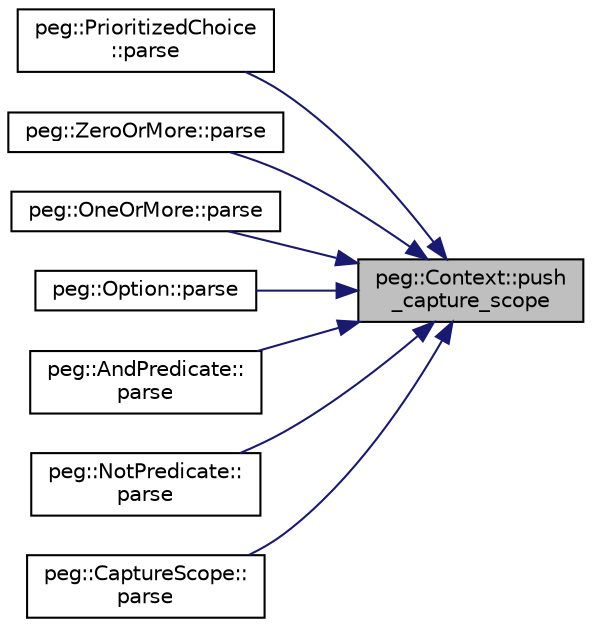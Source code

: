 digraph "peg::Context::push_capture_scope"
{
 // LATEX_PDF_SIZE
  edge [fontname="Helvetica",fontsize="10",labelfontname="Helvetica",labelfontsize="10"];
  node [fontname="Helvetica",fontsize="10",shape=record];
  rankdir="RL";
  Node1 [label="peg::Context::push\l_capture_scope",height=0.2,width=0.4,color="black", fillcolor="grey75", style="filled", fontcolor="black",tooltip=" "];
  Node1 -> Node2 [dir="back",color="midnightblue",fontsize="10",style="solid"];
  Node2 [label="peg::PrioritizedChoice\l::parse",height=0.2,width=0.4,color="black", fillcolor="white", style="filled",URL="$classpeg_1_1PrioritizedChoice.html#a84be0241258e9fcfcef75d8ca9bedcf3",tooltip=" "];
  Node1 -> Node3 [dir="back",color="midnightblue",fontsize="10",style="solid"];
  Node3 [label="peg::ZeroOrMore::parse",height=0.2,width=0.4,color="black", fillcolor="white", style="filled",URL="$classpeg_1_1ZeroOrMore.html#af6e8b9aec8dacb3a264d53096950583c",tooltip=" "];
  Node1 -> Node4 [dir="back",color="midnightblue",fontsize="10",style="solid"];
  Node4 [label="peg::OneOrMore::parse",height=0.2,width=0.4,color="black", fillcolor="white", style="filled",URL="$classpeg_1_1OneOrMore.html#acf39bcd7e1ad59c5c49f9aa8d664eea9",tooltip=" "];
  Node1 -> Node5 [dir="back",color="midnightblue",fontsize="10",style="solid"];
  Node5 [label="peg::Option::parse",height=0.2,width=0.4,color="black", fillcolor="white", style="filled",URL="$classpeg_1_1Option.html#a5225ab0a9849d0772037dc60cf9ed134",tooltip=" "];
  Node1 -> Node6 [dir="back",color="midnightblue",fontsize="10",style="solid"];
  Node6 [label="peg::AndPredicate::\lparse",height=0.2,width=0.4,color="black", fillcolor="white", style="filled",URL="$classpeg_1_1AndPredicate.html#aca8b9ef4e1c47e85e8966d13e662d3d3",tooltip=" "];
  Node1 -> Node7 [dir="back",color="midnightblue",fontsize="10",style="solid"];
  Node7 [label="peg::NotPredicate::\lparse",height=0.2,width=0.4,color="black", fillcolor="white", style="filled",URL="$classpeg_1_1NotPredicate.html#a7f8ecd3d4ad854fd82ce98b2b80bf673",tooltip=" "];
  Node1 -> Node8 [dir="back",color="midnightblue",fontsize="10",style="solid"];
  Node8 [label="peg::CaptureScope::\lparse",height=0.2,width=0.4,color="black", fillcolor="white", style="filled",URL="$classpeg_1_1CaptureScope.html#ae1f2e2e7c76d1178505d6caed95640f1",tooltip=" "];
}
